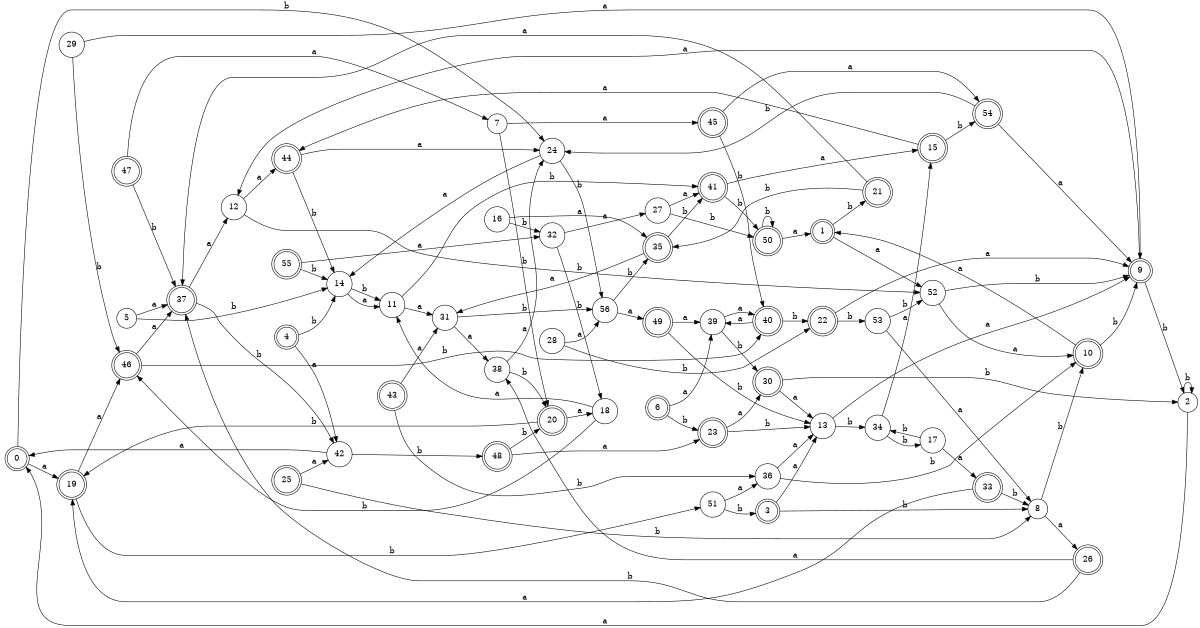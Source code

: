 digraph n46_4 {
__start0 [label="" shape="none"];

rankdir=LR;
size="8,5";

s0 [style="rounded,filled", color="black", fillcolor="white" shape="doublecircle", label="0"];
s1 [style="rounded,filled", color="black", fillcolor="white" shape="doublecircle", label="1"];
s2 [style="filled", color="black", fillcolor="white" shape="circle", label="2"];
s3 [style="rounded,filled", color="black", fillcolor="white" shape="doublecircle", label="3"];
s4 [style="rounded,filled", color="black", fillcolor="white" shape="doublecircle", label="4"];
s5 [style="filled", color="black", fillcolor="white" shape="circle", label="5"];
s6 [style="rounded,filled", color="black", fillcolor="white" shape="doublecircle", label="6"];
s7 [style="filled", color="black", fillcolor="white" shape="circle", label="7"];
s8 [style="filled", color="black", fillcolor="white" shape="circle", label="8"];
s9 [style="rounded,filled", color="black", fillcolor="white" shape="doublecircle", label="9"];
s10 [style="rounded,filled", color="black", fillcolor="white" shape="doublecircle", label="10"];
s11 [style="filled", color="black", fillcolor="white" shape="circle", label="11"];
s12 [style="filled", color="black", fillcolor="white" shape="circle", label="12"];
s13 [style="filled", color="black", fillcolor="white" shape="circle", label="13"];
s14 [style="filled", color="black", fillcolor="white" shape="circle", label="14"];
s15 [style="rounded,filled", color="black", fillcolor="white" shape="doublecircle", label="15"];
s16 [style="filled", color="black", fillcolor="white" shape="circle", label="16"];
s17 [style="filled", color="black", fillcolor="white" shape="circle", label="17"];
s18 [style="filled", color="black", fillcolor="white" shape="circle", label="18"];
s19 [style="rounded,filled", color="black", fillcolor="white" shape="doublecircle", label="19"];
s20 [style="rounded,filled", color="black", fillcolor="white" shape="doublecircle", label="20"];
s21 [style="rounded,filled", color="black", fillcolor="white" shape="doublecircle", label="21"];
s22 [style="rounded,filled", color="black", fillcolor="white" shape="doublecircle", label="22"];
s23 [style="rounded,filled", color="black", fillcolor="white" shape="doublecircle", label="23"];
s24 [style="filled", color="black", fillcolor="white" shape="circle", label="24"];
s25 [style="rounded,filled", color="black", fillcolor="white" shape="doublecircle", label="25"];
s26 [style="rounded,filled", color="black", fillcolor="white" shape="doublecircle", label="26"];
s27 [style="filled", color="black", fillcolor="white" shape="circle", label="27"];
s28 [style="filled", color="black", fillcolor="white" shape="circle", label="28"];
s29 [style="filled", color="black", fillcolor="white" shape="circle", label="29"];
s30 [style="rounded,filled", color="black", fillcolor="white" shape="doublecircle", label="30"];
s31 [style="filled", color="black", fillcolor="white" shape="circle", label="31"];
s32 [style="filled", color="black", fillcolor="white" shape="circle", label="32"];
s33 [style="rounded,filled", color="black", fillcolor="white" shape="doublecircle", label="33"];
s34 [style="filled", color="black", fillcolor="white" shape="circle", label="34"];
s35 [style="rounded,filled", color="black", fillcolor="white" shape="doublecircle", label="35"];
s36 [style="filled", color="black", fillcolor="white" shape="circle", label="36"];
s37 [style="rounded,filled", color="black", fillcolor="white" shape="doublecircle", label="37"];
s38 [style="filled", color="black", fillcolor="white" shape="circle", label="38"];
s39 [style="filled", color="black", fillcolor="white" shape="circle", label="39"];
s40 [style="rounded,filled", color="black", fillcolor="white" shape="doublecircle", label="40"];
s41 [style="rounded,filled", color="black", fillcolor="white" shape="doublecircle", label="41"];
s42 [style="filled", color="black", fillcolor="white" shape="circle", label="42"];
s43 [style="rounded,filled", color="black", fillcolor="white" shape="doublecircle", label="43"];
s44 [style="rounded,filled", color="black", fillcolor="white" shape="doublecircle", label="44"];
s45 [style="rounded,filled", color="black", fillcolor="white" shape="doublecircle", label="45"];
s46 [style="rounded,filled", color="black", fillcolor="white" shape="doublecircle", label="46"];
s47 [style="rounded,filled", color="black", fillcolor="white" shape="doublecircle", label="47"];
s48 [style="rounded,filled", color="black", fillcolor="white" shape="doublecircle", label="48"];
s49 [style="rounded,filled", color="black", fillcolor="white" shape="doublecircle", label="49"];
s50 [style="rounded,filled", color="black", fillcolor="white" shape="doublecircle", label="50"];
s51 [style="filled", color="black", fillcolor="white" shape="circle", label="51"];
s52 [style="filled", color="black", fillcolor="white" shape="circle", label="52"];
s53 [style="filled", color="black", fillcolor="white" shape="circle", label="53"];
s54 [style="rounded,filled", color="black", fillcolor="white" shape="doublecircle", label="54"];
s55 [style="rounded,filled", color="black", fillcolor="white" shape="doublecircle", label="55"];
s56 [style="filled", color="black", fillcolor="white" shape="circle", label="56"];
s0 -> s19 [label="a"];
s0 -> s24 [label="b"];
s1 -> s52 [label="a"];
s1 -> s21 [label="b"];
s2 -> s0 [label="a"];
s2 -> s2 [label="b"];
s3 -> s13 [label="a"];
s3 -> s8 [label="b"];
s4 -> s42 [label="a"];
s4 -> s14 [label="b"];
s5 -> s37 [label="a"];
s5 -> s14 [label="b"];
s6 -> s39 [label="a"];
s6 -> s23 [label="b"];
s7 -> s45 [label="a"];
s7 -> s20 [label="b"];
s8 -> s26 [label="a"];
s8 -> s10 [label="b"];
s9 -> s12 [label="a"];
s9 -> s2 [label="b"];
s10 -> s1 [label="a"];
s10 -> s9 [label="b"];
s11 -> s31 [label="a"];
s11 -> s41 [label="b"];
s12 -> s44 [label="a"];
s12 -> s52 [label="b"];
s13 -> s9 [label="a"];
s13 -> s34 [label="b"];
s14 -> s11 [label="a"];
s14 -> s11 [label="b"];
s15 -> s44 [label="a"];
s15 -> s54 [label="b"];
s16 -> s35 [label="a"];
s16 -> s32 [label="b"];
s17 -> s33 [label="a"];
s17 -> s34 [label="b"];
s18 -> s11 [label="a"];
s18 -> s46 [label="b"];
s19 -> s46 [label="a"];
s19 -> s51 [label="b"];
s20 -> s18 [label="a"];
s20 -> s19 [label="b"];
s21 -> s37 [label="a"];
s21 -> s35 [label="b"];
s22 -> s9 [label="a"];
s22 -> s53 [label="b"];
s23 -> s30 [label="a"];
s23 -> s13 [label="b"];
s24 -> s14 [label="a"];
s24 -> s56 [label="b"];
s25 -> s42 [label="a"];
s25 -> s8 [label="b"];
s26 -> s38 [label="a"];
s26 -> s37 [label="b"];
s27 -> s41 [label="a"];
s27 -> s50 [label="b"];
s28 -> s56 [label="a"];
s28 -> s22 [label="b"];
s29 -> s9 [label="a"];
s29 -> s46 [label="b"];
s30 -> s13 [label="a"];
s30 -> s2 [label="b"];
s31 -> s38 [label="a"];
s31 -> s56 [label="b"];
s32 -> s27 [label="a"];
s32 -> s18 [label="b"];
s33 -> s19 [label="a"];
s33 -> s8 [label="b"];
s34 -> s15 [label="a"];
s34 -> s17 [label="b"];
s35 -> s31 [label="a"];
s35 -> s41 [label="b"];
s36 -> s13 [label="a"];
s36 -> s10 [label="b"];
s37 -> s12 [label="a"];
s37 -> s42 [label="b"];
s38 -> s24 [label="a"];
s38 -> s20 [label="b"];
s39 -> s40 [label="a"];
s39 -> s30 [label="b"];
s40 -> s39 [label="a"];
s40 -> s22 [label="b"];
s41 -> s15 [label="a"];
s41 -> s50 [label="b"];
s42 -> s0 [label="a"];
s42 -> s48 [label="b"];
s43 -> s31 [label="a"];
s43 -> s36 [label="b"];
s44 -> s24 [label="a"];
s44 -> s14 [label="b"];
s45 -> s54 [label="a"];
s45 -> s40 [label="b"];
s46 -> s37 [label="a"];
s46 -> s40 [label="b"];
s47 -> s7 [label="a"];
s47 -> s37 [label="b"];
s48 -> s23 [label="a"];
s48 -> s20 [label="b"];
s49 -> s39 [label="a"];
s49 -> s13 [label="b"];
s50 -> s1 [label="a"];
s50 -> s50 [label="b"];
s51 -> s36 [label="a"];
s51 -> s3 [label="b"];
s52 -> s10 [label="a"];
s52 -> s9 [label="b"];
s53 -> s8 [label="a"];
s53 -> s52 [label="b"];
s54 -> s9 [label="a"];
s54 -> s24 [label="b"];
s55 -> s32 [label="a"];
s55 -> s14 [label="b"];
s56 -> s49 [label="a"];
s56 -> s35 [label="b"];

}